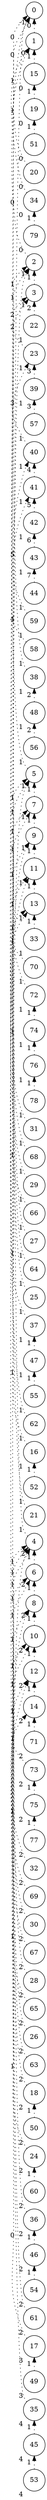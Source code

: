 digraph Truc_chroma
{
    graph [rankdir=LR];
    node [shape=circle];
    nodesep = 0.2;
    forcelabels = true;

    {
        0 [id = -1, xlabel = -1]        
    }
{
    1 [id = 23, xlabel = 0]

    1 -> 0 [label = 0,constraint = false, style = dotted]
}

{
    2 [id = 2159, xlabel = 1]

    2 -> 0 [label = 0,constraint = false, style = dotted]
}

{
    3 [id = 2961, xlabel = 1]

    3 -> 2 [label = 1,constraint = false, style = dotted]
}

{
    4 [id = 3564, xlabel = 2]

    4 -> 0 [label = 0,constraint = false, style = dotted]
}

{
    5 [id = 4714, xlabel = 1]

    5 -> 2 [label = 1,constraint = false, style = dotted]
}

{
    6 [id = 5166, xlabel = 2]

    6 -> 4 [label = 1,constraint = false, style = dotted]
}

{
    7 [id = 5991, xlabel = 1]

    7 -> 5 [label = 1,constraint = false, style = dotted]
}

{
    8 [id = 6618, xlabel = 2]

    8 -> 6 [label = 1,constraint = false, style = dotted]
}

{
    9 [id = 8440, xlabel = 1]

    9 -> 7 [label = 1,constraint = false, style = dotted]
}

{
    10 [id = 9392, xlabel = 2]

    10 -> 8 [label = 1,constraint = false, style = dotted]
}

{
    11 [id = 10472, xlabel = 1]

    11 -> 9 [label = 1,constraint = false, style = dotted]
}

{
    12 [id = 11331, xlabel = 2]

    12 -> 10 [label = 1,constraint = false, style = dotted]
}

{
    13 [id = 12759, xlabel = 1]

    13 -> 11 [label = 1,constraint = false, style = dotted]
}

{
    14 [id = 13398, xlabel = 2]

    14 -> 12 [label = 1,constraint = false, style = dotted]
}

{
    15 [id = 14396, xlabel = 0]

    15 -> 1 [label = 1,constraint = false, style = dotted]
}

{
    16 [id = 15256, xlabel = 1]

    16 -> 2 [label = 1,constraint = false, style = dotted]
}

{
    17 [id = 16289, xlabel = 3]

    17 -> 0 [label = 0,constraint = false, style = dotted]
}

{
    18 [id = 16788, xlabel = 2]

    18 -> 4 [label = 1,constraint = false, style = dotted]
}

{
    19 [id = 17554, xlabel = 0]

    19 -> 15 [label = 1,constraint = false, style = dotted]
}

{
    20 [id = 18982, xlabel = 0]

    20 -> 1 [label = 1,constraint = false, style = dotted]
}

{
    21 [id = 19888, xlabel = 1]

    21 -> 2 [label = 1,constraint = false, style = dotted]
}

{
    22 [id = 20643, xlabel = 1]

    22 -> 3 [label = 2,constraint = false, style = dotted]
}

{
    23 [id = 21478, xlabel = 1]

    23 -> 3 [label = 2,constraint = false, style = dotted]
}

{
    24 [id = 22442, xlabel = 2]

    24 -> 4 [label = 1,constraint = false, style = dotted]
}

{
    25 [id = 23835, xlabel = 1]

    25 -> 5 [label = 1,constraint = false, style = dotted]
}

{
    26 [id = 25043, xlabel = 2]

    26 -> 6 [label = 1,constraint = false, style = dotted]
}

{
    27 [id = 26389, xlabel = 1]

    27 -> 7 [label = 1,constraint = false, style = dotted]
}

{
    28 [id = 26993, xlabel = 2]

    28 -> 8 [label = 1,constraint = false, style = dotted]
}

{
    29 [id = 27527, xlabel = 1]

    29 -> 9 [label = 1,constraint = false, style = dotted]
}

{
    30 [id = 28235, xlabel = 2]

    30 -> 10 [label = 1,constraint = false, style = dotted]
}

{
    31 [id = 28886, xlabel = 1]

    31 -> 11 [label = 1,constraint = false, style = dotted]
}

{
    32 [id = 29571, xlabel = 2]

    32 -> 12 [label = 1,constraint = false, style = dotted]
}

{
    33 [id = 30244, xlabel = 1]

    33 -> 13 [label = 1,constraint = false, style = dotted]
}

{
    34 [id = 31417, xlabel = 0]

    34 -> 1 [label = 1,constraint = false, style = dotted]
}

{
    35 [id = 32891, xlabel = 4]

    35 -> 0 [label = 0,constraint = false, style = dotted]
}

{
    36 [id = 33460, xlabel = 2]

    36 -> 4 [label = 1,constraint = false, style = dotted]
}

{
    37 [id = 33913, xlabel = 1]

    37 -> 5 [label = 1,constraint = false, style = dotted]
}

{
    38 [id = 35898, xlabel = 1]

    38 -> 3 [label = 2,constraint = false, style = dotted]
}

{
    39 [id = 36420, xlabel = 1]

    39 -> 23 [label = 3,constraint = false, style = dotted]
}

{
    40 [id = 36873, xlabel = 1]

    40 -> 23 [label = 3,constraint = false, style = dotted]
}

{
    41 [id = 37477, xlabel = 1]

    41 -> 40 [label = 4,constraint = false, style = dotted]
}

{
    42 [id = 38592, xlabel = 1]

    42 -> 41 [label = 5,constraint = false, style = dotted]
}

{
    43 [id = 39555, xlabel = 1]

    43 -> 42 [label = 6,constraint = false, style = dotted]
}

{
    44 [id = 40136, xlabel = 1]

    44 -> 43 [label = 7,constraint = false, style = dotted]
}

{
    45 [id = 40716, xlabel = 4]

    45 -> 35 [label = 1,constraint = false, style = dotted]
}

{
    46 [id = 41285, xlabel = 2]

    46 -> 36 [label = 1,constraint = false, style = dotted]
}

{
    47 [id = 41912, xlabel = 1]

    47 -> 37 [label = 1,constraint = false, style = dotted]
}

{
    48 [id = 42852, xlabel = 1]

    48 -> 38 [label = 2,constraint = false, style = dotted]
}

{
    49 [id = 43526, xlabel = 3]

    49 -> 17 [label = 1,constraint = false, style = dotted]
}

{
    50 [id = 45000, xlabel = 2]

    50 -> 18 [label = 1,constraint = false, style = dotted]
}

{
    51 [id = 46045, xlabel = 0]

    51 -> 19 [label = 1,constraint = false, style = dotted]
}

{
    52 [id = 46858, xlabel = 1]

    52 -> 16 [label = 1,constraint = false, style = dotted]
}

{
    53 [id = 48042, xlabel = 4]

    53 -> 45 [label = 1,constraint = false, style = dotted]
}

{
    54 [id = 48820, xlabel = 2]

    54 -> 46 [label = 1,constraint = false, style = dotted]
}

{
    55 [id = 49551, xlabel = 1]

    55 -> 47 [label = 1,constraint = false, style = dotted]
}

{
    56 [id = 50573, xlabel = 1]

    56 -> 48 [label = 2,constraint = false, style = dotted]
}

{
    57 [id = 50991, xlabel = 1]

    57 -> 39 [label = 3,constraint = false, style = dotted]
}

{
    58 [id = 51479, xlabel = 1]

    58 -> 40 [label = 4,constraint = false, style = dotted]
}

{
    59 [id = 52233, xlabel = 1]

    59 -> 41 [label = 5,constraint = false, style = dotted]
}

{
    60 [id = 53139, xlabel = 2]

    60 -> 24 [label = 1,constraint = false, style = dotted]
}

{
    61 [id = 54219, xlabel = 2]

    61 -> 4 [label = 1,constraint = false, style = dotted]
}

{
    62 [id = 55275, xlabel = 1]

    62 -> 5 [label = 1,constraint = false, style = dotted]
}

{
    63 [id = 56448, xlabel = 2]

    63 -> 6 [label = 1,constraint = false, style = dotted]
}

{
    64 [id = 57911, xlabel = 1]

    64 -> 7 [label = 1,constraint = false, style = dotted]
}

{
    65 [id = 58398, xlabel = 2]

    65 -> 8 [label = 1,constraint = false, style = dotted]
}

{
    66 [id = 58955, xlabel = 1]

    66 -> 9 [label = 1,constraint = false, style = dotted]
}

{
    67 [id = 59652, xlabel = 2]

    67 -> 10 [label = 1,constraint = false, style = dotted]
}

{
    68 [id = 60186, xlabel = 1]

    68 -> 11 [label = 1,constraint = false, style = dotted]
}

{
    69 [id = 60627, xlabel = 2]

    69 -> 12 [label = 1,constraint = false, style = dotted]
}

{
    70 [id = 61057, xlabel = 1]

    70 -> 13 [label = 1,constraint = false, style = dotted]
}

{
    71 [id = 61695, xlabel = 2]

    71 -> 14 [label = 1,constraint = false, style = dotted]
}

{
    72 [id = 62589, xlabel = 1]

    72 -> 13 [label = 1,constraint = false, style = dotted]
}

{
    73 [id = 63274, xlabel = 2]

    73 -> 14 [label = 1,constraint = false, style = dotted]
}

{
    74 [id = 64041, xlabel = 1]

    74 -> 72 [label = 1,constraint = false, style = dotted]
}

{
    75 [id = 64563, xlabel = 2]

    75 -> 73 [label = 1,constraint = false, style = dotted]
}

{
    76 [id = 65387, xlabel = 1]

    76 -> 74 [label = 1,constraint = false, style = dotted]
}

{
    77 [id = 65887, xlabel = 2]

    77 -> 75 [label = 1,constraint = false, style = dotted]
}

{
    78 [id = 66467, xlabel = 1]

    78 -> 76 [label = 1,constraint = false, style = dotted]
}

{
    79 [id = 67825, xlabel = 0]

    79 -> 34 [label = 1,constraint = false, style = dotted]
}

}
